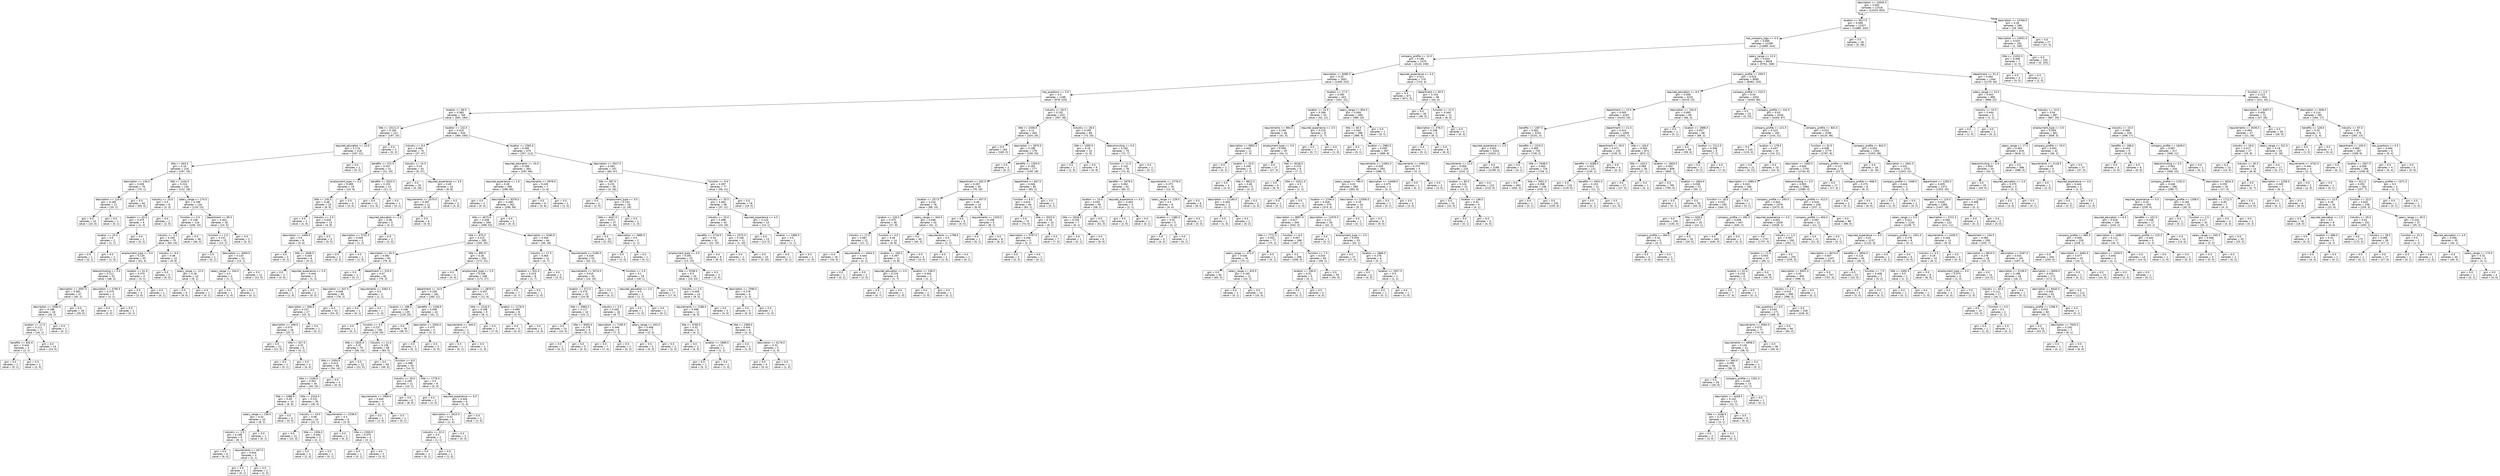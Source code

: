 digraph Tree {
node [shape=box, fontname="helvetica"] ;
edge [fontname="helvetica"] ;
0 [label="description <= 14545.5\ngini = 0.092\nsamples = 12516\nvalue = [11914, 602]"] ;
1 [label="location <= 3017.5\ngini = 0.069\nsamples = 12327\nvalue = [11885, 442]"] ;
0 -> 1 [labeldistance=2.5, labelangle=45, headlabel="True"] ;
2 [label="has_company_logo <= 0.5\ngini = 0.065\nsamples = 12299\nvalue = [11885, 414]"] ;
1 -> 2 ;
3 [label="company_profile <= 12.0\ngini = 0.186\nsamples = 2370\nvalue = [2124, 246]"] ;
2 -> 3 ;
4 [label="description <= 8385.5\ngini = 0.25\nsamples = 1651\nvalue = [1409, 242]"] ;
3 -> 4 ;
5 [label="has_questions <= 0.5\ngini = 0.3\nsamples = 1198\nvalue = [978, 220]"] ;
4 -> 5 ;
6 [label="location <= 90.5\ngini = 0.365\nsamples = 765\nvalue = [581, 184]"] ;
5 -> 6 ;
7 [label="title <= 10111.5\ngini = 0.194\nsamples = 221\nvalue = [197, 24]"] ;
6 -> 7 ;
8 [label="required_education <= 10.0\ngini = 0.174\nsamples = 218\nvalue = [197, 21]"] ;
7 -> 8 ;
9 [label="title <= 943.5\ngini = 0.16\nsamples = 216\nvalue = [197, 19]"] ;
8 -> 9 ;
10 [label="description <= 139.5\ngini = 0.026\nsamples = 76\nvalue = [75, 1]"] ;
9 -> 10 ;
11 [label="description <= 114.0\ngini = 0.165\nsamples = 11\nvalue = [10, 1]"] ;
10 -> 11 ;
12 [label="gini = 0.0\nsamples = 10\nvalue = [10, 0]"] ;
11 -> 12 ;
13 [label="gini = 0.0\nsamples = 1\nvalue = [0, 1]"] ;
11 -> 13 ;
14 [label="gini = 0.0\nsamples = 65\nvalue = [65, 0]"] ;
10 -> 14 ;
15 [label="title <= 1104.5\ngini = 0.224\nsamples = 140\nvalue = [122, 18]"] ;
9 -> 15 ;
16 [label="industry <= 10.0\ngini = 0.5\nsamples = 6\nvalue = [3, 3]"] ;
15 -> 16 ;
17 [label="location <= 43.5\ngini = 0.375\nsamples = 4\nvalue = [1, 3]"] ;
16 -> 17 ;
18 [label="location <= 25.5\ngini = 0.5\nsamples = 2\nvalue = [1, 1]"] ;
17 -> 18 ;
19 [label="gini = 0.0\nsamples = 1\nvalue = [0, 1]"] ;
18 -> 19 ;
20 [label="gini = 0.0\nsamples = 1\nvalue = [1, 0]"] ;
18 -> 20 ;
21 [label="gini = 0.0\nsamples = 2\nvalue = [0, 2]"] ;
17 -> 21 ;
22 [label="gini = 0.0\nsamples = 2\nvalue = [2, 0]"] ;
16 -> 22 ;
23 [label="salary_range <= 174.5\ngini = 0.199\nsamples = 134\nvalue = [119, 15]"] ;
15 -> 23 ;
24 [label="function <= 3.5\ngini = 0.158\nsamples = 116\nvalue = [106, 10]"] ;
23 -> 24 ;
25 [label="industry <= 3.5\ngini = 0.245\nsamples = 70\nvalue = [60, 10]"] ;
24 -> 25 ;
26 [label="employment_type <= 3.0\ngini = 0.135\nsamples = 55\nvalue = [51, 4]"] ;
25 -> 26 ;
27 [label="telecommuting <= 0.5\ngini = 0.111\nsamples = 51\nvalue = [48, 3]"] ;
26 -> 27 ;
28 [label="description <= 3597.5\ngini = 0.081\nsamples = 47\nvalue = [45, 2]"] ;
27 -> 28 ;
29 [label="description <= 3390.5\ngini = 0.198\nsamples = 18\nvalue = [16, 2]"] ;
28 -> 29 ;
30 [label="location <= 17.0\ngini = 0.111\nsamples = 17\nvalue = [16, 1]"] ;
29 -> 30 ;
31 [label="benefits <= 632.0\ngini = 0.444\nsamples = 3\nvalue = [2, 1]"] ;
30 -> 31 ;
32 [label="gini = 0.0\nsamples = 1\nvalue = [0, 1]"] ;
31 -> 32 ;
33 [label="gini = 0.0\nsamples = 2\nvalue = [2, 0]"] ;
31 -> 33 ;
34 [label="gini = 0.0\nsamples = 14\nvalue = [14, 0]"] ;
30 -> 34 ;
35 [label="gini = 0.0\nsamples = 1\nvalue = [0, 1]"] ;
29 -> 35 ;
36 [label="gini = 0.0\nsamples = 29\nvalue = [29, 0]"] ;
28 -> 36 ;
37 [label="description <= 4790.5\ngini = 0.375\nsamples = 4\nvalue = [3, 1]"] ;
27 -> 37 ;
38 [label="gini = 0.0\nsamples = 3\nvalue = [3, 0]"] ;
37 -> 38 ;
39 [label="gini = 0.0\nsamples = 1\nvalue = [0, 1]"] ;
37 -> 39 ;
40 [label="location <= 41.0\ngini = 0.375\nsamples = 4\nvalue = [3, 1]"] ;
26 -> 40 ;
41 [label="gini = 0.0\nsamples = 3\nvalue = [3, 0]"] ;
40 -> 41 ;
42 [label="gini = 0.0\nsamples = 1\nvalue = [0, 1]"] ;
40 -> 42 ;
43 [label="industry <= 9.0\ngini = 0.48\nsamples = 15\nvalue = [9, 6]"] ;
25 -> 43 ;
44 [label="gini = 0.0\nsamples = 5\nvalue = [0, 5]"] ;
43 -> 44 ;
45 [label="salary_range <= 12.0\ngini = 0.18\nsamples = 10\nvalue = [9, 1]"] ;
43 -> 45 ;
46 [label="gini = 0.0\nsamples = 9\nvalue = [9, 0]"] ;
45 -> 46 ;
47 [label="gini = 0.0\nsamples = 1\nvalue = [0, 1]"] ;
45 -> 47 ;
48 [label="gini = 0.0\nsamples = 46\nvalue = [46, 0]"] ;
24 -> 48 ;
49 [label="department <= 95.5\ngini = 0.401\nsamples = 18\nvalue = [13, 5]"] ;
23 -> 49 ;
50 [label="function <= 2.0\ngini = 0.231\nsamples = 15\nvalue = [13, 2]"] ;
49 -> 50 ;
51 [label="gini = 0.0\nsamples = 1\nvalue = [0, 1]"] ;
50 -> 51 ;
52 [label="description <= 3009.0\ngini = 0.133\nsamples = 14\nvalue = [13, 1]"] ;
50 -> 52 ;
53 [label="salary_range <= 254.0\ngini = 0.5\nsamples = 2\nvalue = [1, 1]"] ;
52 -> 53 ;
54 [label="gini = 0.0\nsamples = 1\nvalue = [1, 0]"] ;
53 -> 54 ;
55 [label="gini = 0.0\nsamples = 1\nvalue = [0, 1]"] ;
53 -> 55 ;
56 [label="gini = 0.0\nsamples = 12\nvalue = [12, 0]"] ;
52 -> 56 ;
57 [label="gini = 0.0\nsamples = 3\nvalue = [0, 3]"] ;
49 -> 57 ;
58 [label="gini = 0.0\nsamples = 2\nvalue = [0, 2]"] ;
8 -> 58 ;
59 [label="gini = 0.0\nsamples = 3\nvalue = [0, 3]"] ;
7 -> 59 ;
60 [label="location <= 132.5\ngini = 0.415\nsamples = 544\nvalue = [384, 160]"] ;
6 -> 60 ;
61 [label="industry <= 9.0\ngini = 0.463\nsamples = 74\nvalue = [27, 47]"] ;
60 -> 61 ;
62 [label="benefits <= 372.5\ngini = 0.437\nsamples = 31\nvalue = [21, 10]"] ;
61 -> 62 ;
63 [label="employment_type <= 3.0\ngini = 0.499\nsamples = 19\nvalue = [10, 9]"] ;
62 -> 63 ;
64 [label="title <= 145.0\ngini = 0.48\nsamples = 15\nvalue = [6, 9]"] ;
63 -> 64 ;
65 [label="gini = 0.0\nsamples = 2\nvalue = [2, 0]"] ;
64 -> 65 ;
66 [label="industry <= 2.0\ngini = 0.426\nsamples = 13\nvalue = [4, 9]"] ;
64 -> 66 ;
67 [label="description <= 1409.5\ngini = 0.5\nsamples = 8\nvalue = [4, 4]"] ;
66 -> 67 ;
68 [label="gini = 0.0\nsamples = 2\nvalue = [0, 2]"] ;
67 -> 68 ;
69 [label="title <= 3408.5\ngini = 0.444\nsamples = 6\nvalue = [4, 2]"] ;
67 -> 69 ;
70 [label="gini = 0.0\nsamples = 3\nvalue = [3, 0]"] ;
69 -> 70 ;
71 [label="required_experience <= 2.0\ngini = 0.444\nsamples = 3\nvalue = [1, 2]"] ;
69 -> 71 ;
72 [label="gini = 0.0\nsamples = 1\nvalue = [1, 0]"] ;
71 -> 72 ;
73 [label="gini = 0.0\nsamples = 2\nvalue = [0, 2]"] ;
71 -> 73 ;
74 [label="gini = 0.0\nsamples = 5\nvalue = [0, 5]"] ;
66 -> 74 ;
75 [label="gini = 0.0\nsamples = 4\nvalue = [4, 0]"] ;
63 -> 75 ;
76 [label="benefits <= 3322.0\ngini = 0.153\nsamples = 12\nvalue = [11, 1]"] ;
62 -> 76 ;
77 [label="gini = 0.0\nsamples = 11\nvalue = [11, 0]"] ;
76 -> 77 ;
78 [label="gini = 0.0\nsamples = 1\nvalue = [0, 1]"] ;
76 -> 78 ;
79 [label="industry <= 15.5\ngini = 0.24\nsamples = 43\nvalue = [6, 37]"] ;
61 -> 79 ;
80 [label="gini = 0.0\nsamples = 29\nvalue = [0, 29]"] ;
79 -> 80 ;
81 [label="required_experience <= 3.5\ngini = 0.49\nsamples = 14\nvalue = [6, 8]"] ;
79 -> 81 ;
82 [label="requirements <= 2570.5\ngini = 0.397\nsamples = 11\nvalue = [3, 8]"] ;
81 -> 82 ;
83 [label="required_education <= 2.0\ngini = 0.48\nsamples = 5\nvalue = [3, 2]"] ;
82 -> 83 ;
84 [label="description <= 5731.0\ngini = 0.444\nsamples = 3\nvalue = [1, 2]"] ;
83 -> 84 ;
85 [label="gini = 0.0\nsamples = 2\nvalue = [0, 2]"] ;
84 -> 85 ;
86 [label="gini = 0.0\nsamples = 1\nvalue = [1, 0]"] ;
84 -> 86 ;
87 [label="gini = 0.0\nsamples = 2\nvalue = [2, 0]"] ;
83 -> 87 ;
88 [label="gini = 0.0\nsamples = 6\nvalue = [0, 6]"] ;
82 -> 88 ;
89 [label="gini = 0.0\nsamples = 3\nvalue = [3, 0]"] ;
81 -> 89 ;
90 [label="location <= 1565.0\ngini = 0.365\nsamples = 470\nvalue = [357, 113]"] ;
60 -> 90 ;
91 [label="required_education <= 10.0\ngini = 0.298\nsamples = 363\nvalue = [297, 66]"] ;
90 -> 91 ;
92 [label="required_experience <= 1.5\ngini = 0.28\nsamples = 356\nvalue = [296, 60]"] ;
91 -> 92 ;
93 [label="gini = 0.0\nsamples = 4\nvalue = [0, 4]"] ;
92 -> 93 ;
94 [label="description <= 8376.0\ngini = 0.268\nsamples = 352\nvalue = [296, 56]"] ;
92 -> 94 ;
95 [label="title <= 4073.5\ngini = 0.258\nsamples = 349\nvalue = [296, 53]"] ;
94 -> 95 ;
96 [label="title <= 875.5\ngini = 0.215\nsamples = 285\nvalue = [250, 35]"] ;
95 -> 96 ;
97 [label="description <= 92.5\ngini = 0.092\nsamples = 83\nvalue = [79, 4]"] ;
96 -> 97 ;
98 [label="gini = 0.0\nsamples = 1\nvalue = [0, 1]"] ;
97 -> 98 ;
99 [label="department <= 310.5\ngini = 0.07\nsamples = 82\nvalue = [79, 3]"] ;
97 -> 99 ;
100 [label="description <= 547.5\ngini = 0.049\nsamples = 80\nvalue = [78, 2]"] ;
99 -> 100 ;
101 [label="description <= 506.0\ngini = 0.137\nsamples = 27\nvalue = [25, 2]"] ;
100 -> 101 ;
102 [label="description <= 456.5\ngini = 0.074\nsamples = 26\nvalue = [25, 1]"] ;
101 -> 102 ;
103 [label="gini = 0.0\nsamples = 21\nvalue = [21, 0]"] ;
102 -> 103 ;
104 [label="title <= 427.0\ngini = 0.32\nsamples = 5\nvalue = [4, 1]"] ;
102 -> 104 ;
105 [label="gini = 0.0\nsamples = 1\nvalue = [0, 1]"] ;
104 -> 105 ;
106 [label="gini = 0.0\nsamples = 4\nvalue = [4, 0]"] ;
104 -> 106 ;
107 [label="gini = 0.0\nsamples = 1\nvalue = [0, 1]"] ;
101 -> 107 ;
108 [label="gini = 0.0\nsamples = 53\nvalue = [53, 0]"] ;
100 -> 108 ;
109 [label="requirements <= 3362.0\ngini = 0.5\nsamples = 2\nvalue = [1, 1]"] ;
99 -> 109 ;
110 [label="gini = 0.0\nsamples = 1\nvalue = [0, 1]"] ;
109 -> 110 ;
111 [label="gini = 0.0\nsamples = 1\nvalue = [1, 0]"] ;
109 -> 111 ;
112 [label="title <= 895.5\ngini = 0.26\nsamples = 202\nvalue = [171, 31]"] ;
96 -> 112 ;
113 [label="gini = 0.0\nsamples = 4\nvalue = [0, 4]"] ;
112 -> 113 ;
114 [label="employment_type <= 2.5\ngini = 0.236\nsamples = 198\nvalue = [171, 27]"] ;
112 -> 114 ;
115 [label="department <= 10.0\ngini = 0.205\nsamples = 181\nvalue = [160, 21]"] ;
114 -> 115 ;
116 [label="location <= 198.0\ngini = 0.246\nsamples = 139\nvalue = [119, 20]"] ;
115 -> 116 ;
117 [label="gini = 0.0\nsamples = 1\nvalue = [0, 1]"] ;
116 -> 117 ;
118 [label="function <= 3.5\ngini = 0.237\nsamples = 138\nvalue = [119, 19]"] ;
116 -> 118 ;
119 [label="title <= 2620.0\ngini = 0.32\nsamples = 70\nvalue = [56, 14]"] ;
118 -> 119 ;
120 [label="title <= 2454.5\ngini = 0.413\nsamples = 48\nvalue = [34, 14]"] ;
119 -> 120 ;
121 [label="title <= 1106.0\ngini = 0.351\nsamples = 44\nvalue = [34, 10]"] ;
120 -> 121 ;
122 [label="title <= 1088.5\ngini = 0.49\nsamples = 14\nvalue = [8, 6]"] ;
121 -> 122 ;
123 [label="salary_range <= 156.5\ngini = 0.32\nsamples = 10\nvalue = [8, 2]"] ;
122 -> 123 ;
124 [label="industry <= 2.5\ngini = 0.198\nsamples = 9\nvalue = [8, 1]"] ;
123 -> 124 ;
125 [label="gini = 0.0\nsamples = 6\nvalue = [6, 0]"] ;
124 -> 125 ;
126 [label="requirements <= 447.5\ngini = 0.444\nsamples = 3\nvalue = [2, 1]"] ;
124 -> 126 ;
127 [label="gini = 0.0\nsamples = 1\nvalue = [0, 1]"] ;
126 -> 127 ;
128 [label="gini = 0.0\nsamples = 2\nvalue = [2, 0]"] ;
126 -> 128 ;
129 [label="gini = 0.0\nsamples = 1\nvalue = [0, 1]"] ;
123 -> 129 ;
130 [label="gini = 0.0\nsamples = 4\nvalue = [0, 4]"] ;
122 -> 130 ;
131 [label="title <= 2224.0\ngini = 0.231\nsamples = 30\nvalue = [26, 4]"] ;
121 -> 131 ;
132 [label="industry <= 19.5\ngini = 0.08\nsamples = 24\nvalue = [23, 1]"] ;
131 -> 132 ;
133 [label="gini = 0.0\nsamples = 21\nvalue = [21, 0]"] ;
132 -> 133 ;
134 [label="title <= 1306.0\ngini = 0.444\nsamples = 3\nvalue = [2, 1]"] ;
132 -> 134 ;
135 [label="gini = 0.0\nsamples = 2\nvalue = [2, 0]"] ;
134 -> 135 ;
136 [label="gini = 0.0\nsamples = 1\nvalue = [0, 1]"] ;
134 -> 136 ;
137 [label="requirements <= 2238.0\ngini = 0.5\nsamples = 6\nvalue = [3, 3]"] ;
131 -> 137 ;
138 [label="gini = 0.0\nsamples = 2\nvalue = [0, 2]"] ;
137 -> 138 ;
139 [label="title <= 2300.5\ngini = 0.375\nsamples = 4\nvalue = [3, 1]"] ;
137 -> 139 ;
140 [label="gini = 0.0\nsamples = 1\nvalue = [0, 1]"] ;
139 -> 140 ;
141 [label="gini = 0.0\nsamples = 3\nvalue = [3, 0]"] ;
139 -> 141 ;
142 [label="gini = 0.0\nsamples = 4\nvalue = [0, 4]"] ;
120 -> 142 ;
143 [label="gini = 0.0\nsamples = 22\nvalue = [22, 0]"] ;
119 -> 143 ;
144 [label="industry <= 11.0\ngini = 0.136\nsamples = 68\nvalue = [63, 5]"] ;
118 -> 144 ;
145 [label="gini = 0.0\nsamples = 49\nvalue = [49, 0]"] ;
144 -> 145 ;
146 [label="function <= 8.0\ngini = 0.388\nsamples = 19\nvalue = [14, 5]"] ;
144 -> 146 ;
147 [label="industry <= 29.0\ngini = 0.165\nsamples = 11\nvalue = [10, 1]"] ;
146 -> 147 ;
148 [label="requirements <= 2906.0\ngini = 0.444\nsamples = 3\nvalue = [2, 1]"] ;
147 -> 148 ;
149 [label="gini = 0.0\nsamples = 2\nvalue = [2, 0]"] ;
148 -> 149 ;
150 [label="gini = 0.0\nsamples = 1\nvalue = [0, 1]"] ;
148 -> 150 ;
151 [label="gini = 0.0\nsamples = 8\nvalue = [8, 0]"] ;
147 -> 151 ;
152 [label="title <= 1776.5\ngini = 0.5\nsamples = 8\nvalue = [4, 4]"] ;
146 -> 152 ;
153 [label="gini = 0.0\nsamples = 2\nvalue = [2, 0]"] ;
152 -> 153 ;
154 [label="required_experience <= 6.0\ngini = 0.444\nsamples = 6\nvalue = [2, 4]"] ;
152 -> 154 ;
155 [label="description <= 3415.5\ngini = 0.32\nsamples = 5\nvalue = [1, 4]"] ;
154 -> 155 ;
156 [label="industry <= 22.0\ngini = 0.5\nsamples = 2\nvalue = [1, 1]"] ;
155 -> 156 ;
157 [label="gini = 0.0\nsamples = 1\nvalue = [0, 1]"] ;
156 -> 157 ;
158 [label="gini = 0.0\nsamples = 1\nvalue = [1, 0]"] ;
156 -> 158 ;
159 [label="gini = 0.0\nsamples = 3\nvalue = [0, 3]"] ;
155 -> 159 ;
160 [label="gini = 0.0\nsamples = 1\nvalue = [1, 0]"] ;
154 -> 160 ;
161 [label="benefits <= 1328.0\ngini = 0.046\nsamples = 42\nvalue = [41, 1]"] ;
115 -> 161 ;
162 [label="gini = 0.0\nsamples = 38\nvalue = [38, 0]"] ;
161 -> 162 ;
163 [label="description <= 3304.0\ngini = 0.375\nsamples = 4\nvalue = [3, 1]"] ;
161 -> 163 ;
164 [label="gini = 0.0\nsamples = 1\nvalue = [0, 1]"] ;
163 -> 164 ;
165 [label="gini = 0.0\nsamples = 3\nvalue = [3, 0]"] ;
163 -> 165 ;
166 [label="description <= 2870.0\ngini = 0.457\nsamples = 17\nvalue = [11, 6]"] ;
114 -> 166 ;
167 [label="title <= 1216.5\ngini = 0.198\nsamples = 9\nvalue = [8, 1]"] ;
166 -> 167 ;
168 [label="requirements <= 440.0\ngini = 0.5\nsamples = 2\nvalue = [1, 1]"] ;
167 -> 168 ;
169 [label="gini = 0.0\nsamples = 1\nvalue = [0, 1]"] ;
168 -> 169 ;
170 [label="gini = 0.0\nsamples = 1\nvalue = [1, 0]"] ;
168 -> 170 ;
171 [label="gini = 0.0\nsamples = 7\nvalue = [7, 0]"] ;
167 -> 171 ;
172 [label="location <= 1176.5\ngini = 0.469\nsamples = 8\nvalue = [3, 5]"] ;
166 -> 172 ;
173 [label="gini = 0.0\nsamples = 5\nvalue = [0, 5]"] ;
172 -> 173 ;
174 [label="gini = 0.0\nsamples = 3\nvalue = [3, 0]"] ;
172 -> 174 ;
175 [label="description <= 5260.0\ngini = 0.404\nsamples = 64\nvalue = [46, 18]"] ;
95 -> 175 ;
176 [label="industry <= 17.0\ngini = 0.463\nsamples = 11\nvalue = [4, 7]"] ;
175 -> 176 ;
177 [label="location <= 931.0\ngini = 0.219\nsamples = 8\nvalue = [1, 7]"] ;
176 -> 177 ;
178 [label="gini = 0.0\nsamples = 7\nvalue = [0, 7]"] ;
177 -> 178 ;
179 [label="gini = 0.0\nsamples = 1\nvalue = [1, 0]"] ;
177 -> 179 ;
180 [label="gini = 0.0\nsamples = 3\nvalue = [3, 0]"] ;
176 -> 180 ;
181 [label="requirements <= 5185.5\ngini = 0.329\nsamples = 53\nvalue = [42, 11]"] ;
175 -> 181 ;
182 [label="requirements <= 5074.5\ngini = 0.415\nsamples = 34\nvalue = [24, 10]"] ;
181 -> 182 ;
183 [label="location <= 572.5\ngini = 0.375\nsamples = 32\nvalue = [24, 8]"] ;
182 -> 183 ;
184 [label="title <= 5983.5\ngini = 0.117\nsamples = 16\nvalue = [15, 1]"] ;
183 -> 184 ;
185 [label="gini = 0.0\nsamples = 10\nvalue = [10, 0]"] ;
184 -> 185 ;
186 [label="title <= 6005.0\ngini = 0.278\nsamples = 6\nvalue = [5, 1]"] ;
184 -> 186 ;
187 [label="gini = 0.0\nsamples = 1\nvalue = [0, 1]"] ;
186 -> 187 ;
188 [label="gini = 0.0\nsamples = 5\nvalue = [5, 0]"] ;
186 -> 188 ;
189 [label="industry <= 2.5\ngini = 0.492\nsamples = 16\nvalue = [9, 7]"] ;
183 -> 189 ;
190 [label="description <= 7195.5\ngini = 0.346\nsamples = 9\nvalue = [7, 2]"] ;
189 -> 190 ;
191 [label="gini = 0.0\nsamples = 7\nvalue = [7, 0]"] ;
190 -> 191 ;
192 [label="gini = 0.0\nsamples = 2\nvalue = [0, 2]"] ;
190 -> 192 ;
193 [label="salary_range <= 443.0\ngini = 0.408\nsamples = 7\nvalue = [2, 5]"] ;
189 -> 193 ;
194 [label="gini = 0.0\nsamples = 5\nvalue = [0, 5]"] ;
193 -> 194 ;
195 [label="gini = 0.0\nsamples = 2\nvalue = [2, 0]"] ;
193 -> 195 ;
196 [label="gini = 0.0\nsamples = 2\nvalue = [0, 2]"] ;
182 -> 196 ;
197 [label="function <= 2.0\ngini = 0.1\nsamples = 19\nvalue = [18, 1]"] ;
181 -> 197 ;
198 [label="required_education <= 2.0\ngini = 0.5\nsamples = 2\nvalue = [1, 1]"] ;
197 -> 198 ;
199 [label="gini = 0.0\nsamples = 1\nvalue = [1, 0]"] ;
198 -> 199 ;
200 [label="gini = 0.0\nsamples = 1\nvalue = [0, 1]"] ;
198 -> 200 ;
201 [label="gini = 0.0\nsamples = 17\nvalue = [17, 0]"] ;
197 -> 201 ;
202 [label="gini = 0.0\nsamples = 3\nvalue = [0, 3]"] ;
94 -> 202 ;
203 [label="requirements <= 5978.0\ngini = 0.245\nsamples = 7\nvalue = [1, 6]"] ;
91 -> 203 ;
204 [label="gini = 0.0\nsamples = 6\nvalue = [0, 6]"] ;
203 -> 204 ;
205 [label="gini = 0.0\nsamples = 1\nvalue = [1, 0]"] ;
203 -> 205 ;
206 [label="description <= 5027.0\ngini = 0.493\nsamples = 107\nvalue = [60, 47]"] ;
90 -> 206 ;
207 [label="title <= 597.5\ngini = 0.231\nsamples = 30\nvalue = [4, 26]"] ;
206 -> 207 ;
208 [label="gini = 0.0\nsamples = 2\nvalue = [2, 0]"] ;
207 -> 208 ;
209 [label="employment_type <= 3.0\ngini = 0.133\nsamples = 28\nvalue = [2, 26]"] ;
207 -> 209 ;
210 [label="title <= 4447.0\ngini = 0.071\nsamples = 27\nvalue = [1, 26]"] ;
209 -> 210 ;
211 [label="gini = 0.0\nsamples = 25\nvalue = [0, 25]"] ;
210 -> 211 ;
212 [label="description <= 2885.5\ngini = 0.5\nsamples = 2\nvalue = [1, 1]"] ;
210 -> 212 ;
213 [label="gini = 0.0\nsamples = 1\nvalue = [1, 0]"] ;
212 -> 213 ;
214 [label="gini = 0.0\nsamples = 1\nvalue = [0, 1]"] ;
212 -> 214 ;
215 [label="gini = 0.0\nsamples = 1\nvalue = [1, 0]"] ;
209 -> 215 ;
216 [label="function <= 9.5\ngini = 0.397\nsamples = 77\nvalue = [56, 21]"] ;
206 -> 216 ;
217 [label="industry <= 35.5\ngini = 0.462\nsamples = 58\nvalue = [37, 21]"] ;
216 -> 217 ;
218 [label="industry <= 15.0\ngini = 0.498\nsamples = 43\nvalue = [23, 20]"] ;
217 -> 218 ;
219 [label="benefits <= 2718.5\ngini = 0.43\nsamples = 32\nvalue = [22, 10]"] ;
218 -> 219 ;
220 [label="employment_type <= 3.0\ngini = 0.491\nsamples = 23\nvalue = [13, 10]"] ;
219 -> 220 ;
221 [label="title <= 5258.0\ngini = 0.5\nsamples = 20\nvalue = [10, 10]"] ;
220 -> 221 ;
222 [label="industry <= 2.0\ngini = 0.459\nsamples = 14\nvalue = [9, 5]"] ;
221 -> 222 ;
223 [label="requirements <= 2188.0\ngini = 0.496\nsamples = 11\nvalue = [6, 5]"] ;
222 -> 223 ;
224 [label="title <= 4760.0\ngini = 0.32\nsamples = 5\nvalue = [4, 1]"] ;
223 -> 224 ;
225 [label="gini = 0.0\nsamples = 3\nvalue = [3, 0]"] ;
224 -> 225 ;
226 [label="location <= 1899.5\ngini = 0.5\nsamples = 2\nvalue = [1, 1]"] ;
224 -> 226 ;
227 [label="gini = 0.0\nsamples = 1\nvalue = [0, 1]"] ;
226 -> 227 ;
228 [label="gini = 0.0\nsamples = 1\nvalue = [1, 0]"] ;
226 -> 228 ;
229 [label="title <= 2389.0\ngini = 0.444\nsamples = 6\nvalue = [2, 4]"] ;
223 -> 229 ;
230 [label="gini = 0.0\nsamples = 1\nvalue = [1, 0]"] ;
229 -> 230 ;
231 [label="description <= 6176.0\ngini = 0.32\nsamples = 5\nvalue = [1, 4]"] ;
229 -> 231 ;
232 [label="gini = 0.0\nsamples = 4\nvalue = [0, 4]"] ;
231 -> 232 ;
233 [label="gini = 0.0\nsamples = 1\nvalue = [1, 0]"] ;
231 -> 233 ;
234 [label="gini = 0.0\nsamples = 3\nvalue = [3, 0]"] ;
222 -> 234 ;
235 [label="description <= 7596.0\ngini = 0.278\nsamples = 6\nvalue = [1, 5]"] ;
221 -> 235 ;
236 [label="gini = 0.0\nsamples = 5\nvalue = [0, 5]"] ;
235 -> 236 ;
237 [label="gini = 0.0\nsamples = 1\nvalue = [1, 0]"] ;
235 -> 237 ;
238 [label="gini = 0.0\nsamples = 3\nvalue = [3, 0]"] ;
220 -> 238 ;
239 [label="gini = 0.0\nsamples = 9\nvalue = [9, 0]"] ;
219 -> 239 ;
240 [label="title <= 2575.0\ngini = 0.165\nsamples = 11\nvalue = [1, 10]"] ;
218 -> 240 ;
241 [label="gini = 0.0\nsamples = 1\nvalue = [1, 0]"] ;
240 -> 241 ;
242 [label="gini = 0.0\nsamples = 10\nvalue = [0, 10]"] ;
240 -> 242 ;
243 [label="required_experience <= 4.5\ngini = 0.124\nsamples = 15\nvalue = [14, 1]"] ;
217 -> 243 ;
244 [label="gini = 0.0\nsamples = 13\nvalue = [13, 0]"] ;
243 -> 244 ;
245 [label="location <= 1966.5\ngini = 0.5\nsamples = 2\nvalue = [1, 1]"] ;
243 -> 245 ;
246 [label="gini = 0.0\nsamples = 1\nvalue = [0, 1]"] ;
245 -> 246 ;
247 [label="gini = 0.0\nsamples = 1\nvalue = [1, 0]"] ;
245 -> 247 ;
248 [label="gini = 0.0\nsamples = 19\nvalue = [19, 0]"] ;
216 -> 248 ;
249 [label="industry <= 26.0\ngini = 0.152\nsamples = 433\nvalue = [397, 36]"] ;
5 -> 249 ;
250 [label="title <= 2436.5\ngini = 0.11\nsamples = 344\nvalue = [324, 20]"] ;
249 -> 250 ;
251 [label="gini = 0.0\nsamples = 165\nvalue = [165, 0]"] ;
250 -> 251 ;
252 [label="description <= 2875.0\ngini = 0.198\nsamples = 179\nvalue = [159, 20]"] ;
250 -> 252 ;
253 [label="gini = 0.0\nsamples = 2\nvalue = [0, 2]"] ;
252 -> 253 ;
254 [label="benefits <= 1303.5\ngini = 0.183\nsamples = 177\nvalue = [159, 18]"] ;
252 -> 254 ;
255 [label="department <= 402.5\ngini = 0.287\nsamples = 92\nvalue = [76, 16]"] ;
254 -> 255 ;
256 [label="location <= 257.5\ngini = 0.224\nsamples = 78\nvalue = [68, 10]"] ;
255 -> 256 ;
257 [label="location <= 126.5\ngini = 0.375\nsamples = 36\nvalue = [27, 9]"] ;
256 -> 257 ;
258 [label="industry <= 17.0\ngini = 0.087\nsamples = 22\nvalue = [21, 1]"] ;
257 -> 258 ;
259 [label="gini = 0.0\nsamples = 19\nvalue = [19, 0]"] ;
258 -> 259 ;
260 [label="requirements <= 4044.0\ngini = 0.444\nsamples = 3\nvalue = [2, 1]"] ;
258 -> 260 ;
261 [label="gini = 0.0\nsamples = 1\nvalue = [0, 1]"] ;
260 -> 261 ;
262 [label="gini = 0.0\nsamples = 2\nvalue = [2, 0]"] ;
260 -> 262 ;
263 [label="function <= 4.5\ngini = 0.49\nsamples = 14\nvalue = [6, 8]"] ;
257 -> 263 ;
264 [label="location <= 190.5\ngini = 0.397\nsamples = 11\nvalue = [3, 8]"] ;
263 -> 264 ;
265 [label="required_education <= 3.5\ngini = 0.219\nsamples = 8\nvalue = [1, 7]"] ;
264 -> 265 ;
266 [label="gini = 0.0\nsamples = 7\nvalue = [0, 7]"] ;
265 -> 266 ;
267 [label="gini = 0.0\nsamples = 1\nvalue = [1, 0]"] ;
265 -> 267 ;
268 [label="location <= 238.5\ngini = 0.444\nsamples = 3\nvalue = [2, 1]"] ;
264 -> 268 ;
269 [label="gini = 0.0\nsamples = 2\nvalue = [2, 0]"] ;
268 -> 269 ;
270 [label="gini = 0.0\nsamples = 1\nvalue = [0, 1]"] ;
268 -> 270 ;
271 [label="gini = 0.0\nsamples = 3\nvalue = [3, 0]"] ;
263 -> 271 ;
272 [label="salary_range <= 344.5\ngini = 0.046\nsamples = 42\nvalue = [41, 1]"] ;
256 -> 272 ;
273 [label="gini = 0.0\nsamples = 40\nvalue = [40, 0]"] ;
272 -> 273 ;
274 [label="requirements <= 1798.5\ngini = 0.5\nsamples = 2\nvalue = [1, 1]"] ;
272 -> 274 ;
275 [label="gini = 0.0\nsamples = 1\nvalue = [1, 0]"] ;
274 -> 275 ;
276 [label="gini = 0.0\nsamples = 1\nvalue = [0, 1]"] ;
274 -> 276 ;
277 [label="department <= 457.5\ngini = 0.49\nsamples = 14\nvalue = [8, 6]"] ;
255 -> 277 ;
278 [label="gini = 0.0\nsamples = 5\nvalue = [0, 5]"] ;
277 -> 278 ;
279 [label="requirements <= 1320.0\ngini = 0.198\nsamples = 9\nvalue = [8, 1]"] ;
277 -> 279 ;
280 [label="gini = 0.0\nsamples = 1\nvalue = [0, 1]"] ;
279 -> 280 ;
281 [label="gini = 0.0\nsamples = 8\nvalue = [8, 0]"] ;
279 -> 281 ;
282 [label="department <= 847.5\ngini = 0.046\nsamples = 85\nvalue = [83, 2]"] ;
254 -> 282 ;
283 [label="function <= 8.5\ngini = 0.024\nsamples = 84\nvalue = [83, 1]"] ;
282 -> 283 ;
284 [label="gini = 0.0\nsamples = 74\nvalue = [74, 0]"] ;
283 -> 284 ;
285 [label="title <= 3523.5\ngini = 0.18\nsamples = 10\nvalue = [9, 1]"] ;
283 -> 285 ;
286 [label="description <= 3797.0\ngini = 0.444\nsamples = 3\nvalue = [2, 1]"] ;
285 -> 286 ;
287 [label="gini = 0.0\nsamples = 2\nvalue = [2, 0]"] ;
286 -> 287 ;
288 [label="gini = 0.0\nsamples = 1\nvalue = [0, 1]"] ;
286 -> 288 ;
289 [label="gini = 0.0\nsamples = 7\nvalue = [7, 0]"] ;
285 -> 289 ;
290 [label="gini = 0.0\nsamples = 1\nvalue = [0, 1]"] ;
282 -> 290 ;
291 [label="industry <= 28.0\ngini = 0.295\nsamples = 89\nvalue = [73, 16]"] ;
249 -> 291 ;
292 [label="title <= 1005.5\ngini = 0.18\nsamples = 10\nvalue = [1, 9]"] ;
291 -> 292 ;
293 [label="gini = 0.0\nsamples = 1\nvalue = [1, 0]"] ;
292 -> 293 ;
294 [label="gini = 0.0\nsamples = 9\nvalue = [0, 9]"] ;
292 -> 294 ;
295 [label="telecommuting <= 0.5\ngini = 0.162\nsamples = 79\nvalue = [72, 7]"] ;
291 -> 295 ;
296 [label="function <= 11.5\ngini = 0.142\nsamples = 78\nvalue = [72, 6]"] ;
295 -> 296 ;
297 [label="benefits <= 2979.5\ngini = 0.062\nsamples = 62\nvalue = [60, 2]"] ;
296 -> 297 ;
298 [label="location <= 10.0\ngini = 0.033\nsamples = 59\nvalue = [58, 1]"] ;
297 -> 298 ;
299 [label="title <= 1818.5\ngini = 0.245\nsamples = 7\nvalue = [6, 1]"] ;
298 -> 299 ;
300 [label="gini = 0.0\nsamples = 1\nvalue = [0, 1]"] ;
299 -> 300 ;
301 [label="gini = 0.0\nsamples = 6\nvalue = [6, 0]"] ;
299 -> 301 ;
302 [label="gini = 0.0\nsamples = 52\nvalue = [52, 0]"] ;
298 -> 302 ;
303 [label="required_experience <= 4.0\ngini = 0.444\nsamples = 3\nvalue = [2, 1]"] ;
297 -> 303 ;
304 [label="gini = 0.0\nsamples = 2\nvalue = [2, 0]"] ;
303 -> 304 ;
305 [label="gini = 0.0\nsamples = 1\nvalue = [0, 1]"] ;
303 -> 305 ;
306 [label="requirements <= 3776.0\ngini = 0.375\nsamples = 16\nvalue = [12, 4]"] ;
296 -> 306 ;
307 [label="salary_range <= 129.0\ngini = 0.5\nsamples = 8\nvalue = [4, 4]"] ;
306 -> 307 ;
308 [label="location <= 1385.0\ngini = 0.32\nsamples = 5\nvalue = [4, 1]"] ;
307 -> 308 ;
309 [label="gini = 0.0\nsamples = 4\nvalue = [4, 0]"] ;
308 -> 309 ;
310 [label="gini = 0.0\nsamples = 1\nvalue = [0, 1]"] ;
308 -> 310 ;
311 [label="gini = 0.0\nsamples = 3\nvalue = [0, 3]"] ;
307 -> 311 ;
312 [label="gini = 0.0\nsamples = 8\nvalue = [8, 0]"] ;
306 -> 312 ;
313 [label="gini = 0.0\nsamples = 1\nvalue = [0, 1]"] ;
295 -> 313 ;
314 [label="location <= 17.5\ngini = 0.092\nsamples = 453\nvalue = [431, 22]"] ;
4 -> 314 ;
315 [label="location <= 14.5\ngini = 0.346\nsamples = 54\nvalue = [42, 12]"] ;
314 -> 315 ;
316 [label="requirements <= 894.0\ngini = 0.194\nsamples = 46\nvalue = [41, 5]"] ;
315 -> 316 ;
317 [label="description <= 9952.0\ngini = 0.463\nsamples = 11\nvalue = [7, 4]"] ;
316 -> 317 ;
318 [label="gini = 0.0\nsamples = 2\nvalue = [0, 2]"] ;
317 -> 318 ;
319 [label="location <= 10.0\ngini = 0.346\nsamples = 9\nvalue = [7, 2]"] ;
317 -> 319 ;
320 [label="gini = 0.0\nsamples = 4\nvalue = [4, 0]"] ;
319 -> 320 ;
321 [label="title <= 9621.5\ngini = 0.48\nsamples = 5\nvalue = [3, 2]"] ;
319 -> 321 ;
322 [label="description <= 11184.5\ngini = 0.444\nsamples = 3\nvalue = [1, 2]"] ;
321 -> 322 ;
323 [label="gini = 0.0\nsamples = 1\nvalue = [1, 0]"] ;
322 -> 323 ;
324 [label="gini = 0.0\nsamples = 2\nvalue = [0, 2]"] ;
322 -> 324 ;
325 [label="gini = 0.0\nsamples = 2\nvalue = [2, 0]"] ;
321 -> 325 ;
326 [label="employment_type <= 3.5\ngini = 0.056\nsamples = 35\nvalue = [34, 1]"] ;
316 -> 326 ;
327 [label="gini = 0.0\nsamples = 27\nvalue = [27, 0]"] ;
326 -> 327 ;
328 [label="title <= 9228.5\ngini = 0.219\nsamples = 8\nvalue = [7, 1]"] ;
326 -> 328 ;
329 [label="gini = 0.0\nsamples = 6\nvalue = [6, 0]"] ;
328 -> 329 ;
330 [label="title <= 10311.5\ngini = 0.5\nsamples = 2\nvalue = [1, 1]"] ;
328 -> 330 ;
331 [label="gini = 0.0\nsamples = 1\nvalue = [0, 1]"] ;
330 -> 331 ;
332 [label="gini = 0.0\nsamples = 1\nvalue = [1, 0]"] ;
330 -> 332 ;
333 [label="required_experience <= 3.5\ngini = 0.219\nsamples = 8\nvalue = [1, 7]"] ;
315 -> 333 ;
334 [label="gini = 0.0\nsamples = 7\nvalue = [0, 7]"] ;
333 -> 334 ;
335 [label="gini = 0.0\nsamples = 1\nvalue = [1, 0]"] ;
333 -> 335 ;
336 [label="salary_range <= 854.5\ngini = 0.049\nsamples = 399\nvalue = [389, 10]"] ;
314 -> 336 ;
337 [label="title <= 40.5\ngini = 0.044\nsamples = 398\nvalue = [389, 9]"] ;
336 -> 337 ;
338 [label="gini = 0.0\nsamples = 1\nvalue = [0, 1]"] ;
337 -> 338 ;
339 [label="location <= 2982.5\ngini = 0.039\nsamples = 397\nvalue = [389, 8]"] ;
337 -> 339 ;
340 [label="requirements <= 11661.5\ngini = 0.035\nsamples = 393\nvalue = [386, 7]"] ;
339 -> 340 ;
341 [label="salary_range <= 795.0\ngini = 0.03\nsamples = 389\nvalue = [383, 6]"] ;
340 -> 341 ;
342 [label="location <= 2746.0\ngini = 0.026\nsamples = 379\nvalue = [374, 5]"] ;
341 -> 342 ;
343 [label="description <= 9957.0\ngini = 0.017\nsamples = 345\nvalue = [342, 3]"] ;
342 -> 343 ;
344 [label="title <= 7772.5\ngini = 0.051\nsamples = 77\nvalue = [75, 2]"] ;
343 -> 344 ;
345 [label="salary_range <= 373.0\ngini = 0.026\nsamples = 76\nvalue = [75, 1]"] ;
344 -> 345 ;
346 [label="gini = 0.0\nsamples = 65\nvalue = [65, 0]"] ;
345 -> 346 ;
347 [label="salary_range <= 425.5\ngini = 0.165\nsamples = 11\nvalue = [10, 1]"] ;
345 -> 347 ;
348 [label="gini = 0.0\nsamples = 1\nvalue = [0, 1]"] ;
347 -> 348 ;
349 [label="gini = 0.0\nsamples = 10\nvalue = [10, 0]"] ;
347 -> 349 ;
350 [label="gini = 0.0\nsamples = 1\nvalue = [0, 1]"] ;
344 -> 350 ;
351 [label="function <= 6.5\ngini = 0.007\nsamples = 268\nvalue = [267, 1]"] ;
343 -> 351 ;
352 [label="gini = 0.0\nsamples = 208\nvalue = [208, 0]"] ;
351 -> 352 ;
353 [label="function <= 7.5\ngini = 0.033\nsamples = 60\nvalue = [59, 1]"] ;
351 -> 353 ;
354 [label="location <= 290.0\ngini = 0.32\nsamples = 5\nvalue = [4, 1]"] ;
353 -> 354 ;
355 [label="gini = 0.0\nsamples = 1\nvalue = [0, 1]"] ;
354 -> 355 ;
356 [label="gini = 0.0\nsamples = 4\nvalue = [4, 0]"] ;
354 -> 356 ;
357 [label="gini = 0.0\nsamples = 55\nvalue = [55, 0]"] ;
353 -> 357 ;
358 [label="description <= 11970.5\ngini = 0.111\nsamples = 34\nvalue = [32, 2]"] ;
342 -> 358 ;
359 [label="gini = 0.0\nsamples = 1\nvalue = [0, 1]"] ;
358 -> 359 ;
360 [label="employment_type <= 3.5\ngini = 0.059\nsamples = 33\nvalue = [32, 1]"] ;
358 -> 360 ;
361 [label="gini = 0.0\nsamples = 27\nvalue = [27, 0]"] ;
360 -> 361 ;
362 [label="location <= 2866.5\ngini = 0.278\nsamples = 6\nvalue = [5, 1]"] ;
360 -> 362 ;
363 [label="gini = 0.0\nsamples = 4\nvalue = [4, 0]"] ;
362 -> 363 ;
364 [label="location <= 2927.5\ngini = 0.5\nsamples = 2\nvalue = [1, 1]"] ;
362 -> 364 ;
365 [label="gini = 0.0\nsamples = 1\nvalue = [0, 1]"] ;
364 -> 365 ;
366 [label="gini = 0.0\nsamples = 1\nvalue = [1, 0]"] ;
364 -> 366 ;
367 [label="description <= 13356.0\ngini = 0.18\nsamples = 10\nvalue = [9, 1]"] ;
341 -> 367 ;
368 [label="gini = 0.0\nsamples = 1\nvalue = [0, 1]"] ;
367 -> 368 ;
369 [label="gini = 0.0\nsamples = 9\nvalue = [9, 0]"] ;
367 -> 369 ;
370 [label="description <= 14408.0\ngini = 0.375\nsamples = 4\nvalue = [3, 1]"] ;
340 -> 370 ;
371 [label="gini = 0.0\nsamples = 1\nvalue = [0, 1]"] ;
370 -> 371 ;
372 [label="gini = 0.0\nsamples = 3\nvalue = [3, 0]"] ;
370 -> 372 ;
373 [label="requirements <= 3481.5\ngini = 0.375\nsamples = 4\nvalue = [3, 1]"] ;
339 -> 373 ;
374 [label="gini = 0.0\nsamples = 1\nvalue = [0, 1]"] ;
373 -> 374 ;
375 [label="gini = 0.0\nsamples = 3\nvalue = [3, 0]"] ;
373 -> 375 ;
376 [label="gini = 0.0\nsamples = 1\nvalue = [0, 1]"] ;
336 -> 376 ;
377 [label="required_experience <= 3.5\ngini = 0.011\nsamples = 719\nvalue = [715, 4]"] ;
3 -> 377 ;
378 [label="gini = 0.0\nsamples = 671\nvalue = [671, 0]"] ;
377 -> 378 ;
379 [label="department <= 50.0\ngini = 0.153\nsamples = 48\nvalue = [44, 4]"] ;
377 -> 379 ;
380 [label="gini = 0.0\nsamples = 36\nvalue = [36, 0]"] ;
379 -> 380 ;
381 [label="function <= 12.5\ngini = 0.444\nsamples = 12\nvalue = [8, 4]"] ;
379 -> 381 ;
382 [label="description <= 376.0\ngini = 0.198\nsamples = 9\nvalue = [8, 1]"] ;
381 -> 382 ;
383 [label="gini = 0.0\nsamples = 1\nvalue = [0, 1]"] ;
382 -> 383 ;
384 [label="gini = 0.0\nsamples = 8\nvalue = [8, 0]"] ;
382 -> 384 ;
385 [label="gini = 0.0\nsamples = 3\nvalue = [0, 3]"] ;
381 -> 385 ;
386 [label="salary_range <= 12.0\ngini = 0.033\nsamples = 9929\nvalue = [9761, 168]"] ;
2 -> 386 ;
387 [label="company_profile <= 209.5\ngini = 0.024\nsamples = 8585\nvalue = [8482, 103]"] ;
386 -> 387 ;
388 [label="required_education <= 6.5\ngini = 0.006\nsamples = 4232\nvalue = [4219, 13]"] ;
387 -> 388 ;
389 [label="department <= 15.5\ngini = 0.005\nsamples = 4163\nvalue = [4153, 10]"] ;
388 -> 389 ;
390 [label="benefits <= 1307.5\ngini = 0.002\nsamples = 3154\nvalue = [3151, 3]"] ;
389 -> 390 ;
391 [label="required_experience <= 2.5\ngini = 0.001\nsamples = 2424\nvalue = [2423, 1]"] ;
390 -> 391 ;
392 [label="requirements <= 12.0\ngini = 0.009\nsamples = 225\nvalue = [224, 1]"] ;
391 -> 392 ;
393 [label="location <= 85.0\ngini = 0.124\nsamples = 15\nvalue = [14, 1]"] ;
392 -> 393 ;
394 [label="gini = 0.0\nsamples = 10\nvalue = [10, 0]"] ;
393 -> 394 ;
395 [label="location <= 146.5\ngini = 0.32\nsamples = 5\nvalue = [4, 1]"] ;
393 -> 395 ;
396 [label="gini = 0.0\nsamples = 1\nvalue = [0, 1]"] ;
395 -> 396 ;
397 [label="gini = 0.0\nsamples = 4\nvalue = [4, 0]"] ;
395 -> 397 ;
398 [label="gini = 0.0\nsamples = 210\nvalue = [210, 0]"] ;
392 -> 398 ;
399 [label="gini = 0.0\nsamples = 2199\nvalue = [2199, 0]"] ;
391 -> 399 ;
400 [label="benefits <= 1315.5\ngini = 0.005\nsamples = 730\nvalue = [728, 2]"] ;
390 -> 400 ;
401 [label="gini = 0.0\nsamples = 1\nvalue = [0, 1]"] ;
400 -> 401 ;
402 [label="title <= 7648.0\ngini = 0.003\nsamples = 729\nvalue = [728, 1]"] ;
400 -> 402 ;
403 [label="gini = 0.0\nsamples = 493\nvalue = [493, 0]"] ;
402 -> 403 ;
404 [label="title <= 7651.0\ngini = 0.008\nsamples = 236\nvalue = [235, 1]"] ;
402 -> 404 ;
405 [label="gini = 0.0\nsamples = 1\nvalue = [0, 1]"] ;
404 -> 405 ;
406 [label="gini = 0.0\nsamples = 235\nvalue = [235, 0]"] ;
404 -> 406 ;
407 [label="department <= 21.0\ngini = 0.014\nsamples = 1009\nvalue = [1002, 7]"] ;
389 -> 407 ;
408 [label="department <= 19.5\ngini = 0.071\nsamples = 135\nvalue = [130, 5]"] ;
407 -> 408 ;
409 [label="benefits <= 4288.5\ngini = 0.015\nsamples = 131\nvalue = [130, 1]"] ;
408 -> 409 ;
410 [label="gini = 0.0\nsamples = 119\nvalue = [119, 0]"] ;
409 -> 410 ;
411 [label="benefits <= 4501.0\ngini = 0.153\nsamples = 12\nvalue = [11, 1]"] ;
409 -> 411 ;
412 [label="gini = 0.0\nsamples = 1\nvalue = [0, 1]"] ;
411 -> 412 ;
413 [label="gini = 0.0\nsamples = 11\nvalue = [11, 0]"] ;
411 -> 413 ;
414 [label="gini = 0.0\nsamples = 4\nvalue = [0, 4]"] ;
408 -> 414 ;
415 [label="title <= 146.0\ngini = 0.005\nsamples = 874\nvalue = [872, 2]"] ;
407 -> 415 ;
416 [label="title <= 144.0\ngini = 0.069\nsamples = 28\nvalue = [27, 1]"] ;
415 -> 416 ;
417 [label="gini = 0.0\nsamples = 27\nvalue = [27, 0]"] ;
416 -> 417 ;
418 [label="gini = 0.0\nsamples = 1\nvalue = [0, 1]"] ;
416 -> 418 ;
419 [label="location <= 1803.5\ngini = 0.002\nsamples = 846\nvalue = [845, 1]"] ;
415 -> 419 ;
420 [label="gini = 0.0\nsamples = 795\nvalue = [795, 0]"] ;
419 -> 420 ;
421 [label="location <= 1844.0\ngini = 0.038\nsamples = 51\nvalue = [50, 1]"] ;
419 -> 421 ;
422 [label="gini = 0.0\nsamples = 1\nvalue = [0, 1]"] ;
421 -> 422 ;
423 [label="gini = 0.0\nsamples = 50\nvalue = [50, 0]"] ;
421 -> 423 ;
424 [label="description <= 234.0\ngini = 0.083\nsamples = 69\nvalue = [66, 3]"] ;
388 -> 424 ;
425 [label="gini = 0.0\nsamples = 1\nvalue = [0, 1]"] ;
424 -> 425 ;
426 [label="location <= 1898.0\ngini = 0.057\nsamples = 68\nvalue = [66, 2]"] ;
424 -> 426 ;
427 [label="gini = 0.0\nsamples = 59\nvalue = [59, 0]"] ;
426 -> 427 ;
428 [label="location <= 2111.5\ngini = 0.346\nsamples = 9\nvalue = [7, 2]"] ;
426 -> 428 ;
429 [label="gini = 0.0\nsamples = 2\nvalue = [0, 2]"] ;
428 -> 429 ;
430 [label="gini = 0.0\nsamples = 7\nvalue = [7, 0]"] ;
428 -> 430 ;
431 [label="company_profile <= 210.5\ngini = 0.04\nsamples = 4353\nvalue = [4263, 90]"] ;
387 -> 431 ;
432 [label="gini = 0.0\nsamples = 23\nvalue = [0, 23]"] ;
431 -> 432 ;
433 [label="company_profile <= 224.5\ngini = 0.03\nsamples = 4330\nvalue = [4263, 67]"] ;
431 -> 433 ;
434 [label="company_profile <= 221.5\ngini = 0.223\nsamples = 164\nvalue = [143, 21]"] ;
433 -> 434 ;
435 [label="gini = 0.0\nsamples = 133\nvalue = [133, 0]"] ;
434 -> 435 ;
436 [label="location <= 178.5\ngini = 0.437\nsamples = 31\nvalue = [10, 21]"] ;
434 -> 436 ;
437 [label="gini = 0.0\nsamples = 21\nvalue = [0, 21]"] ;
436 -> 437 ;
438 [label="gini = 0.0\nsamples = 10\nvalue = [10, 0]"] ;
436 -> 438 ;
439 [label="company_profile <= 841.5\ngini = 0.022\nsamples = 4166\nvalue = [4120, 46]"] ;
433 -> 439 ;
440 [label="function <= 32.5\ngini = 0.006\nsamples = 2775\nvalue = [2767, 8]"] ;
439 -> 440 ;
441 [label="description <= 1083.5\ngini = 0.004\nsamples = 2750\nvalue = [2744, 6]"] ;
440 -> 441 ;
442 [label="description <= 1080.5\ngini = 0.024\nsamples = 166\nvalue = [164, 2]"] ;
441 -> 442 ;
443 [label="function <= 18.0\ngini = 0.012\nsamples = 165\nvalue = [164, 1]"] ;
442 -> 443 ;
444 [label="gini = 0.0\nsamples = 140\nvalue = [140, 0]"] ;
443 -> 444 ;
445 [label="title <= 629.0\ngini = 0.077\nsamples = 25\nvalue = [24, 1]"] ;
443 -> 445 ;
446 [label="company_profile <= 284.5\ngini = 0.32\nsamples = 5\nvalue = [4, 1]"] ;
445 -> 446 ;
447 [label="gini = 0.0\nsamples = 4\nvalue = [4, 0]"] ;
446 -> 447 ;
448 [label="gini = 0.0\nsamples = 1\nvalue = [0, 1]"] ;
446 -> 448 ;
449 [label="gini = 0.0\nsamples = 20\nvalue = [20, 0]"] ;
445 -> 449 ;
450 [label="gini = 0.0\nsamples = 1\nvalue = [0, 1]"] ;
442 -> 450 ;
451 [label="telecommuting <= 0.5\ngini = 0.003\nsamples = 2584\nvalue = [2580, 4]"] ;
441 -> 451 ;
452 [label="company_profile <= 293.5\ngini = 0.002\nsamples = 2476\nvalue = [2473, 3]"] ;
451 -> 452 ;
453 [label="company_profile <= 292.5\ngini = 0.009\nsamples = 447\nvalue = [445, 2]"] ;
452 -> 453 ;
454 [label="gini = 0.0\nsamples = 445\nvalue = [445, 0]"] ;
453 -> 454 ;
455 [label="gini = 0.0\nsamples = 2\nvalue = [0, 2]"] ;
453 -> 455 ;
456 [label="required_experience <= 4.5\ngini = 0.001\nsamples = 2029\nvalue = [2028, 1]"] ;
452 -> 456 ;
457 [label="gini = 0.0\nsamples = 1737\nvalue = [1737, 0]"] ;
456 -> 457 ;
458 [label="industry <= 1.5\ngini = 0.007\nsamples = 292\nvalue = [291, 1]"] ;
456 -> 458 ;
459 [label="location <= 71.5\ngini = 0.053\nsamples = 37\nvalue = [36, 1]"] ;
458 -> 459 ;
460 [label="location <= 61.0\ngini = 0.219\nsamples = 8\nvalue = [7, 1]"] ;
459 -> 460 ;
461 [label="gini = 0.0\nsamples = 7\nvalue = [7, 0]"] ;
460 -> 461 ;
462 [label="gini = 0.0\nsamples = 1\nvalue = [0, 1]"] ;
460 -> 462 ;
463 [label="gini = 0.0\nsamples = 29\nvalue = [29, 0]"] ;
459 -> 463 ;
464 [label="gini = 0.0\nsamples = 255\nvalue = [255, 0]"] ;
458 -> 464 ;
465 [label="company_profile <= 412.0\ngini = 0.018\nsamples = 108\nvalue = [107, 1]"] ;
451 -> 465 ;
466 [label="company_profile <= 404.0\ngini = 0.087\nsamples = 22\nvalue = [21, 1]"] ;
465 -> 466 ;
467 [label="gini = 0.0\nsamples = 21\nvalue = [21, 0]"] ;
466 -> 467 ;
468 [label="gini = 0.0\nsamples = 1\nvalue = [0, 1]"] ;
466 -> 468 ;
469 [label="gini = 0.0\nsamples = 86\nvalue = [86, 0]"] ;
465 -> 469 ;
470 [label="company_profile <= 606.0\ngini = 0.147\nsamples = 25\nvalue = [23, 2]"] ;
440 -> 470 ;
471 [label="gini = 0.0\nsamples = 17\nvalue = [17, 0]"] ;
470 -> 471 ;
472 [label="company_profile <= 608.5\ngini = 0.375\nsamples = 8\nvalue = [6, 2]"] ;
470 -> 472 ;
473 [label="gini = 0.0\nsamples = 2\nvalue = [0, 2]"] ;
472 -> 473 ;
474 [label="gini = 0.0\nsamples = 6\nvalue = [6, 0]"] ;
472 -> 474 ;
475 [label="company_profile <= 842.5\ngini = 0.053\nsamples = 1391\nvalue = [1353, 38]"] ;
439 -> 475 ;
476 [label="gini = 0.0\nsamples = 16\nvalue = [0, 16]"] ;
475 -> 476 ;
477 [label="description <= 1841.5\ngini = 0.031\nsamples = 1375\nvalue = [1353, 22]"] ;
475 -> 477 ;
478 [label="company_profile <= 1048.5\ngini = 0.444\nsamples = 3\nvalue = [1, 2]"] ;
477 -> 478 ;
479 [label="gini = 0.0\nsamples = 1\nvalue = [1, 0]"] ;
478 -> 479 ;
480 [label="gini = 0.0\nsamples = 2\nvalue = [0, 2]"] ;
478 -> 480 ;
481 [label="department <= 1292.0\ngini = 0.029\nsamples = 1372\nvalue = [1352, 20]"] ;
477 -> 481 ;
482 [label="department <= 124.0\ngini = 0.026\nsamples = 1365\nvalue = [1347, 18]"] ;
481 -> 482 ;
483 [label="salary_range <= 5.5\ngini = 0.012\nsamples = 1143\nvalue = [1136, 7]"] ;
482 -> 483 ;
484 [label="required_experience <= 6.5\ngini = 0.01\nsamples = 1137\nvalue = [1131, 6]"] ;
483 -> 484 ;
485 [label="description <= 8474.0\ngini = 0.007\nsamples = 1107\nvalue = [1103, 4]"] ;
484 -> 485 ;
486 [label="description <= 8451.5\ngini = 0.02\nsamples = 400\nvalue = [396, 4]"] ;
485 -> 486 ;
487 [label="industry <= 2.5\ngini = 0.015\nsamples = 399\nvalue = [396, 3]"] ;
486 -> 487 ;
488 [label="has_questions <= 0.5\ngini = 0.034\nsamples = 171\nvalue = [168, 3]"] ;
487 -> 488 ;
489 [label="requirements <= 5063.5\ngini = 0.075\nsamples = 77\nvalue = [74, 3]"] ;
488 -> 489 ;
490 [label="requirements <= 4958.5\ngini = 0.136\nsamples = 41\nvalue = [38, 3]"] ;
489 -> 490 ;
491 [label="location <= 364.0\ngini = 0.095\nsamples = 40\nvalue = [38, 2]"] ;
490 -> 491 ;
492 [label="gini = 0.0\nsamples = 26\nvalue = [26, 0]"] ;
491 -> 492 ;
493 [label="company_profile <= 1261.0\ngini = 0.245\nsamples = 14\nvalue = [12, 2]"] ;
491 -> 493 ;
494 [label="description <= 4249.5\ngini = 0.142\nsamples = 13\nvalue = [12, 1]"] ;
493 -> 494 ;
495 [label="title <= 3168.5\ngini = 0.375\nsamples = 4\nvalue = [3, 1]"] ;
494 -> 495 ;
496 [label="gini = 0.0\nsamples = 3\nvalue = [3, 0]"] ;
495 -> 496 ;
497 [label="gini = 0.0\nsamples = 1\nvalue = [0, 1]"] ;
495 -> 497 ;
498 [label="gini = 0.0\nsamples = 9\nvalue = [9, 0]"] ;
494 -> 498 ;
499 [label="gini = 0.0\nsamples = 1\nvalue = [0, 1]"] ;
493 -> 499 ;
500 [label="gini = 0.0\nsamples = 1\nvalue = [0, 1]"] ;
490 -> 500 ;
501 [label="gini = 0.0\nsamples = 36\nvalue = [36, 0]"] ;
489 -> 501 ;
502 [label="gini = 0.0\nsamples = 94\nvalue = [94, 0]"] ;
488 -> 502 ;
503 [label="gini = 0.0\nsamples = 228\nvalue = [228, 0]"] ;
487 -> 503 ;
504 [label="gini = 0.0\nsamples = 1\nvalue = [0, 1]"] ;
486 -> 504 ;
505 [label="gini = 0.0\nsamples = 707\nvalue = [707, 0]"] ;
485 -> 505 ;
506 [label="benefits <= 3834.0\ngini = 0.124\nsamples = 30\nvalue = [28, 2]"] ;
484 -> 506 ;
507 [label="gini = 0.0\nsamples = 23\nvalue = [23, 0]"] ;
506 -> 507 ;
508 [label="function <= 7.5\ngini = 0.408\nsamples = 7\nvalue = [5, 2]"] ;
506 -> 508 ;
509 [label="gini = 0.0\nsamples = 5\nvalue = [5, 0]"] ;
508 -> 509 ;
510 [label="gini = 0.0\nsamples = 2\nvalue = [0, 2]"] ;
508 -> 510 ;
511 [label="company_profile <= 1051.0\ngini = 0.278\nsamples = 6\nvalue = [5, 1]"] ;
483 -> 511 ;
512 [label="gini = 0.0\nsamples = 1\nvalue = [0, 1]"] ;
511 -> 512 ;
513 [label="gini = 0.0\nsamples = 5\nvalue = [5, 0]"] ;
511 -> 513 ;
514 [label="description <= 3721.5\ngini = 0.094\nsamples = 222\nvalue = [211, 11]"] ;
482 -> 514 ;
515 [label="requirements <= 3109.5\ngini = 0.426\nsamples = 13\nvalue = [9, 4]"] ;
514 -> 515 ;
516 [label="industry <= 5.5\ngini = 0.18\nsamples = 10\nvalue = [9, 1]"] ;
515 -> 516 ;
517 [label="title <= 2492.5\ngini = 0.5\nsamples = 2\nvalue = [1, 1]"] ;
516 -> 517 ;
518 [label="gini = 0.0\nsamples = 1\nvalue = [0, 1]"] ;
517 -> 518 ;
519 [label="gini = 0.0\nsamples = 1\nvalue = [1, 0]"] ;
517 -> 519 ;
520 [label="gini = 0.0\nsamples = 8\nvalue = [8, 0]"] ;
516 -> 520 ;
521 [label="gini = 0.0\nsamples = 3\nvalue = [0, 3]"] ;
515 -> 521 ;
522 [label="department <= 144.5\ngini = 0.065\nsamples = 209\nvalue = [202, 7]"] ;
514 -> 522 ;
523 [label="description <= 8610.5\ngini = 0.278\nsamples = 18\nvalue = [15, 3]"] ;
522 -> 523 ;
524 [label="employment_type <= 3.0\ngini = 0.375\nsamples = 4\nvalue = [1, 3]"] ;
523 -> 524 ;
525 [label="gini = 0.0\nsamples = 3\nvalue = [0, 3]"] ;
524 -> 525 ;
526 [label="gini = 0.0\nsamples = 1\nvalue = [1, 0]"] ;
524 -> 526 ;
527 [label="gini = 0.0\nsamples = 14\nvalue = [14, 0]"] ;
523 -> 527 ;
528 [label="description <= 5187.0\ngini = 0.041\nsamples = 191\nvalue = [187, 4]"] ;
522 -> 528 ;
529 [label="description <= 5139.5\ngini = 0.198\nsamples = 18\nvalue = [16, 2]"] ;
528 -> 529 ;
530 [label="industry <= 40.5\ngini = 0.111\nsamples = 17\nvalue = [16, 1]"] ;
529 -> 530 ;
531 [label="gini = 0.0\nsamples = 15\nvalue = [15, 0]"] ;
530 -> 531 ;
532 [label="function <= 5.5\ngini = 0.5\nsamples = 2\nvalue = [1, 1]"] ;
530 -> 532 ;
533 [label="gini = 0.0\nsamples = 1\nvalue = [1, 0]"] ;
532 -> 533 ;
534 [label="gini = 0.0\nsamples = 1\nvalue = [0, 1]"] ;
532 -> 534 ;
535 [label="gini = 0.0\nsamples = 1\nvalue = [0, 1]"] ;
529 -> 535 ;
536 [label="description <= 8459.5\ngini = 0.023\nsamples = 173\nvalue = [171, 2]"] ;
528 -> 536 ;
537 [label="description <= 8445.5\ngini = 0.063\nsamples = 61\nvalue = [59, 2]"] ;
536 -> 537 ;
538 [label="company_profile <= 1296.5\ngini = 0.033\nsamples = 60\nvalue = [59, 1]"] ;
537 -> 538 ;
539 [label="gini = 0.0\nsamples = 53\nvalue = [53, 0]"] ;
538 -> 539 ;
540 [label="description <= 7920.0\ngini = 0.245\nsamples = 7\nvalue = [6, 1]"] ;
538 -> 540 ;
541 [label="gini = 0.0\nsamples = 1\nvalue = [0, 1]"] ;
540 -> 541 ;
542 [label="gini = 0.0\nsamples = 6\nvalue = [6, 0]"] ;
540 -> 542 ;
543 [label="gini = 0.0\nsamples = 1\nvalue = [0, 1]"] ;
537 -> 543 ;
544 [label="gini = 0.0\nsamples = 112\nvalue = [112, 0]"] ;
536 -> 544 ;
545 [label="department <= 1294.0\ngini = 0.408\nsamples = 7\nvalue = [5, 2]"] ;
481 -> 545 ;
546 [label="gini = 0.0\nsamples = 2\nvalue = [0, 2]"] ;
545 -> 546 ;
547 [label="gini = 0.0\nsamples = 5\nvalue = [5, 0]"] ;
545 -> 547 ;
548 [label="department <= 91.0\ngini = 0.092\nsamples = 1344\nvalue = [1279, 65]"] ;
386 -> 548 ;
549 [label="salary_range <= 13.5\ngini = 0.043\nsamples = 990\nvalue = [968, 22]"] ;
548 -> 549 ;
550 [label="industry <= 10.5\ngini = 0.444\nsamples = 3\nvalue = [1, 2]"] ;
549 -> 550 ;
551 [label="gini = 0.0\nsamples = 1\nvalue = [1, 0]"] ;
550 -> 551 ;
552 [label="gini = 0.0\nsamples = 2\nvalue = [0, 2]"] ;
550 -> 552 ;
553 [label="industry <= 14.5\ngini = 0.04\nsamples = 987\nvalue = [967, 20]"] ;
549 -> 553 ;
554 [label="employment_type <= 3.5\ngini = 0.009\nsamples = 661\nvalue = [658, 3]"] ;
553 -> 554 ;
555 [label="salary_range <= 17.5\ngini = 0.003\nsamples = 619\nvalue = [618, 1]"] ;
554 -> 555 ;
556 [label="telecommuting <= 0.5\ngini = 0.059\nsamples = 33\nvalue = [32, 1]"] ;
555 -> 556 ;
557 [label="gini = 0.0\nsamples = 29\nvalue = [29, 0]"] ;
556 -> 557 ;
558 [label="required_education <= 2.0\ngini = 0.375\nsamples = 4\nvalue = [3, 1]"] ;
556 -> 558 ;
559 [label="gini = 0.0\nsamples = 3\nvalue = [3, 0]"] ;
558 -> 559 ;
560 [label="gini = 0.0\nsamples = 1\nvalue = [0, 1]"] ;
558 -> 560 ;
561 [label="gini = 0.0\nsamples = 586\nvalue = [586, 0]"] ;
555 -> 561 ;
562 [label="company_profile <= 15.0\ngini = 0.091\nsamples = 42\nvalue = [40, 2]"] ;
554 -> 562 ;
563 [label="requirements <= 2118.5\ngini = 0.48\nsamples = 5\nvalue = [3, 2]"] ;
562 -> 563 ;
564 [label="gini = 0.0\nsamples = 2\nvalue = [2, 0]"] ;
563 -> 564 ;
565 [label="required_experience <= 3.5\ngini = 0.444\nsamples = 3\nvalue = [1, 2]"] ;
563 -> 565 ;
566 [label="gini = 0.0\nsamples = 2\nvalue = [0, 2]"] ;
565 -> 566 ;
567 [label="gini = 0.0\nsamples = 1\nvalue = [1, 0]"] ;
565 -> 567 ;
568 [label="gini = 0.0\nsamples = 37\nvalue = [37, 0]"] ;
562 -> 568 ;
569 [label="industry <= 15.5\ngini = 0.099\nsamples = 326\nvalue = [309, 17]"] ;
553 -> 569 ;
570 [label="benefits <= 168.0\ngini = 0.444\nsamples = 9\nvalue = [3, 6]"] ;
569 -> 570 ;
571 [label="gini = 0.0\nsamples = 3\nvalue = [3, 0]"] ;
570 -> 571 ;
572 [label="gini = 0.0\nsamples = 6\nvalue = [0, 6]"] ;
570 -> 572 ;
573 [label="company_profile <= 1649.0\ngini = 0.067\nsamples = 317\nvalue = [306, 11]"] ;
569 -> 573 ;
574 [label="telecommuting <= 0.5\ngini = 0.061\nsamples = 316\nvalue = [306, 10]"] ;
573 -> 574 ;
575 [label="company_profile <= 1191.0\ngini = 0.046\nsamples = 296\nvalue = [289, 7]"] ;
574 -> 575 ;
576 [label="required_experience <= 5.5\ngini = 0.03\nsamples = 263\nvalue = [259, 4]"] ;
575 -> 576 ;
577 [label="required_education <= 6.5\ngini = 0.016\nsamples = 246\nvalue = [244, 2]"] ;
576 -> 577 ;
578 [label="company_profile <= 865.5\ngini = 0.009\nsamples = 229\nvalue = [228, 1]"] ;
577 -> 578 ;
579 [label="gini = 0.0\nsamples = 204\nvalue = [204, 0]"] ;
578 -> 579 ;
580 [label="description <= 3482.5\ngini = 0.077\nsamples = 25\nvalue = [24, 1]"] ;
578 -> 580 ;
581 [label="gini = 0.0\nsamples = 1\nvalue = [0, 1]"] ;
580 -> 581 ;
582 [label="gini = 0.0\nsamples = 24\nvalue = [24, 0]"] ;
580 -> 582 ;
583 [label="description <= 1686.5\ngini = 0.111\nsamples = 17\nvalue = [16, 1]"] ;
577 -> 583 ;
584 [label="description <= 1028.5\ngini = 0.444\nsamples = 3\nvalue = [2, 1]"] ;
583 -> 584 ;
585 [label="gini = 0.0\nsamples = 2\nvalue = [2, 0]"] ;
584 -> 585 ;
586 [label="gini = 0.0\nsamples = 1\nvalue = [0, 1]"] ;
584 -> 586 ;
587 [label="gini = 0.0\nsamples = 14\nvalue = [14, 0]"] ;
583 -> 587 ;
588 [label="benefits <= 102.5\ngini = 0.208\nsamples = 17\nvalue = [15, 2]"] ;
576 -> 588 ;
589 [label="company_profile <= 225.5\ngini = 0.444\nsamples = 3\nvalue = [1, 2]"] ;
588 -> 589 ;
590 [label="gini = 0.0\nsamples = 1\nvalue = [1, 0]"] ;
589 -> 590 ;
591 [label="gini = 0.0\nsamples = 2\nvalue = [0, 2]"] ;
589 -> 591 ;
592 [label="gini = 0.0\nsamples = 14\nvalue = [14, 0]"] ;
588 -> 592 ;
593 [label="company_profile <= 1208.0\ngini = 0.165\nsamples = 33\nvalue = [30, 3]"] ;
575 -> 593 ;
594 [label="gini = 0.0\nsamples = 1\nvalue = [0, 1]"] ;
593 -> 594 ;
595 [label="function <= 2.5\ngini = 0.117\nsamples = 32\nvalue = [30, 2]"] ;
593 -> 595 ;
596 [label="salary_range <= 505.5\ngini = 0.408\nsamples = 7\nvalue = [5, 2]"] ;
595 -> 596 ;
597 [label="gini = 0.0\nsamples = 5\nvalue = [5, 0]"] ;
596 -> 597 ;
598 [label="gini = 0.0\nsamples = 2\nvalue = [0, 2]"] ;
596 -> 598 ;
599 [label="gini = 0.0\nsamples = 25\nvalue = [25, 0]"] ;
595 -> 599 ;
600 [label="description <= 4624.5\ngini = 0.255\nsamples = 20\nvalue = [17, 3]"] ;
574 -> 600 ;
601 [label="benefits <= 1712.5\ngini = 0.49\nsamples = 7\nvalue = [4, 3]"] ;
600 -> 601 ;
602 [label="gini = 0.0\nsamples = 4\nvalue = [4, 0]"] ;
601 -> 602 ;
603 [label="gini = 0.0\nsamples = 3\nvalue = [0, 3]"] ;
601 -> 603 ;
604 [label="gini = 0.0\nsamples = 13\nvalue = [13, 0]"] ;
600 -> 604 ;
605 [label="gini = 0.0\nsamples = 1\nvalue = [0, 1]"] ;
573 -> 605 ;
606 [label="function <= 2.5\ngini = 0.213\nsamples = 354\nvalue = [311, 43]"] ;
548 -> 606 ;
607 [label="description <= 6497.5\ngini = 0.459\nsamples = 73\nvalue = [47, 26]"] ;
606 -> 607 ;
608 [label="requirements <= 3036.5\ngini = 0.494\nsamples = 47\nvalue = [21, 26]"] ;
607 -> 608 ;
609 [label="industry <= 18.0\ngini = 0.417\nsamples = 27\nvalue = [19, 8]"] ;
608 -> 609 ;
610 [label="gini = 0.0\nsamples = 13\nvalue = [13, 0]"] ;
609 -> 610 ;
611 [label="industry <= 35.5\ngini = 0.49\nsamples = 14\nvalue = [6, 8]"] ;
609 -> 611 ;
612 [label="gini = 0.0\nsamples = 7\nvalue = [0, 7]"] ;
611 -> 612 ;
613 [label="description <= 1258.0\ngini = 0.245\nsamples = 7\nvalue = [6, 1]"] ;
611 -> 613 ;
614 [label="gini = 0.0\nsamples = 1\nvalue = [0, 1]"] ;
613 -> 614 ;
615 [label="gini = 0.0\nsamples = 6\nvalue = [6, 0]"] ;
613 -> 615 ;
616 [label="salary_range <= 312.5\ngini = 0.18\nsamples = 20\nvalue = [2, 18]"] ;
608 -> 616 ;
617 [label="gini = 0.0\nsamples = 17\nvalue = [0, 17]"] ;
616 -> 617 ;
618 [label="requirements <= 4742.5\ngini = 0.444\nsamples = 3\nvalue = [2, 1]"] ;
616 -> 618 ;
619 [label="gini = 0.0\nsamples = 2\nvalue = [2, 0]"] ;
618 -> 619 ;
620 [label="gini = 0.0\nsamples = 1\nvalue = [0, 1]"] ;
618 -> 620 ;
621 [label="gini = 0.0\nsamples = 26\nvalue = [26, 0]"] ;
607 -> 621 ;
622 [label="description <= 838.0\ngini = 0.114\nsamples = 281\nvalue = [264, 17]"] ;
606 -> 622 ;
623 [label="benefits <= 128.5\ngini = 0.32\nsamples = 5\nvalue = [1, 4]"] ;
622 -> 623 ;
624 [label="gini = 0.0\nsamples = 1\nvalue = [1, 0]"] ;
623 -> 624 ;
625 [label="gini = 0.0\nsamples = 4\nvalue = [0, 4]"] ;
623 -> 625 ;
626 [label="industry <= 87.0\ngini = 0.09\nsamples = 276\nvalue = [263, 13]"] ;
622 -> 626 ;
627 [label="department <= 105.0\ngini = 0.065\nsamples = 267\nvalue = [258, 9]"] ;
626 -> 627 ;
628 [label="gini = 0.0\nsamples = 1\nvalue = [0, 1]"] ;
627 -> 628 ;
629 [label="location <= 2927.5\ngini = 0.058\nsamples = 266\nvalue = [258, 8]"] ;
627 -> 629 ;
630 [label="title <= 911.5\ngini = 0.052\nsamples = 264\nvalue = [257, 7]"] ;
629 -> 630 ;
631 [label="industry <= 13.0\ngini = 0.26\nsamples = 26\nvalue = [22, 4]"] ;
630 -> 631 ;
632 [label="gini = 0.0\nsamples = 18\nvalue = [18, 0]"] ;
631 -> 632 ;
633 [label="required_education <= 1.5\ngini = 0.5\nsamples = 8\nvalue = [4, 4]"] ;
631 -> 633 ;
634 [label="gini = 0.0\nsamples = 3\nvalue = [0, 3]"] ;
633 -> 634 ;
635 [label="location <= 996.0\ngini = 0.32\nsamples = 5\nvalue = [4, 1]"] ;
633 -> 635 ;
636 [label="gini = 0.0\nsamples = 4\nvalue = [4, 0]"] ;
635 -> 636 ;
637 [label="gini = 0.0\nsamples = 1\nvalue = [0, 1]"] ;
635 -> 637 ;
638 [label="function <= 23.5\ngini = 0.025\nsamples = 238\nvalue = [235, 3]"] ;
630 -> 638 ;
639 [label="industry <= 25.0\ngini = 0.01\nsamples = 201\nvalue = [200, 1]"] ;
638 -> 639 ;
640 [label="gini = 0.0\nsamples = 173\nvalue = [173, 0]"] ;
639 -> 640 ;
641 [label="industry <= 28.5\ngini = 0.069\nsamples = 28\nvalue = [27, 1]"] ;
639 -> 641 ;
642 [label="gini = 0.0\nsamples = 1\nvalue = [0, 1]"] ;
641 -> 642 ;
643 [label="gini = 0.0\nsamples = 27\nvalue = [27, 0]"] ;
641 -> 643 ;
644 [label="salary_range <= 35.5\ngini = 0.102\nsamples = 37\nvalue = [35, 2]"] ;
638 -> 644 ;
645 [label="function <= 31.5\ngini = 0.5\nsamples = 2\nvalue = [1, 1]"] ;
644 -> 645 ;
646 [label="gini = 0.0\nsamples = 1\nvalue = [0, 1]"] ;
645 -> 646 ;
647 [label="gini = 0.0\nsamples = 1\nvalue = [1, 0]"] ;
645 -> 647 ;
648 [label="required_education <= 4.5\ngini = 0.056\nsamples = 35\nvalue = [34, 1]"] ;
644 -> 648 ;
649 [label="gini = 0.0\nsamples = 30\nvalue = [30, 0]"] ;
648 -> 649 ;
650 [label="salary_range <= 170.0\ngini = 0.32\nsamples = 5\nvalue = [4, 1]"] ;
648 -> 650 ;
651 [label="gini = 0.0\nsamples = 1\nvalue = [0, 1]"] ;
650 -> 651 ;
652 [label="gini = 0.0\nsamples = 4\nvalue = [4, 0]"] ;
650 -> 652 ;
653 [label="company_profile <= 1671.5\ngini = 0.5\nsamples = 2\nvalue = [1, 1]"] ;
629 -> 653 ;
654 [label="gini = 0.0\nsamples = 1\nvalue = [0, 1]"] ;
653 -> 654 ;
655 [label="gini = 0.0\nsamples = 1\nvalue = [1, 0]"] ;
653 -> 655 ;
656 [label="has_questions <= 0.5\ngini = 0.494\nsamples = 9\nvalue = [5, 4]"] ;
626 -> 656 ;
657 [label="gini = 0.0\nsamples = 4\nvalue = [0, 4]"] ;
656 -> 657 ;
658 [label="gini = 0.0\nsamples = 5\nvalue = [5, 0]"] ;
656 -> 658 ;
659 [label="gini = 0.0\nsamples = 28\nvalue = [0, 28]"] ;
1 -> 659 ;
660 [label="description <= 14760.0\ngini = 0.26\nsamples = 189\nvalue = [29, 160]"] ;
0 -> 660 [labeldistance=2.5, labelangle=-45, headlabel="False"] ;
661 [label="description <= 14551.0\ngini = 0.024\nsamples = 162\nvalue = [2, 160]"] ;
660 -> 661 ;
662 [label="title <= 11032.5\ngini = 0.408\nsamples = 7\nvalue = [2, 5]"] ;
661 -> 662 ;
663 [label="gini = 0.0\nsamples = 5\nvalue = [0, 5]"] ;
662 -> 663 ;
664 [label="gini = 0.0\nsamples = 2\nvalue = [2, 0]"] ;
662 -> 664 ;
665 [label="gini = 0.0\nsamples = 155\nvalue = [0, 155]"] ;
661 -> 665 ;
666 [label="gini = 0.0\nsamples = 27\nvalue = [27, 0]"] ;
660 -> 666 ;
}